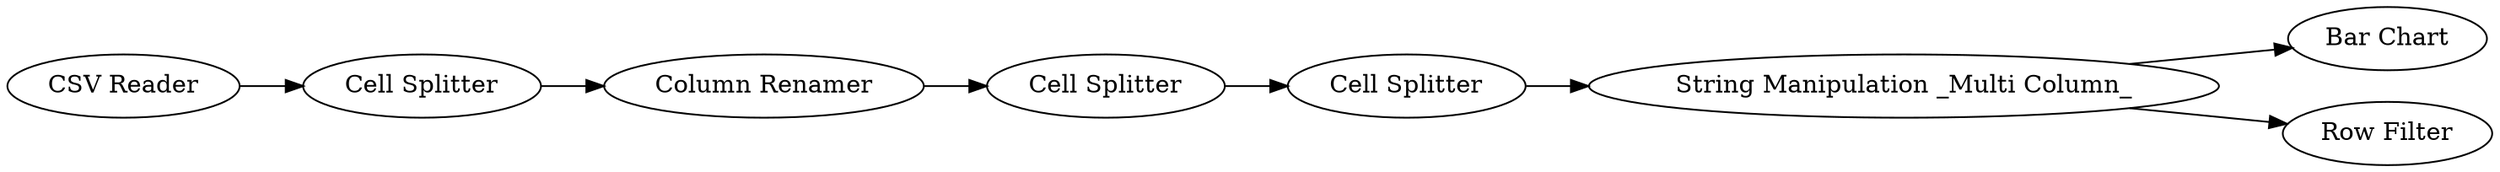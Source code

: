 digraph {
	7 -> 8
	4 -> 5
	3 -> 4
	5 -> 6
	2 -> 3
	6 -> 7
	7 -> 9
	5 [label="Cell Splitter"]
	7 [label="String Manipulation _Multi Column_"]
	9 [label="Row Filter"]
	4 [label="Column Renamer"]
	6 [label="Cell Splitter"]
	8 [label="Bar Chart"]
	3 [label="Cell Splitter"]
	2 [label="CSV Reader"]
	rankdir=LR
}
